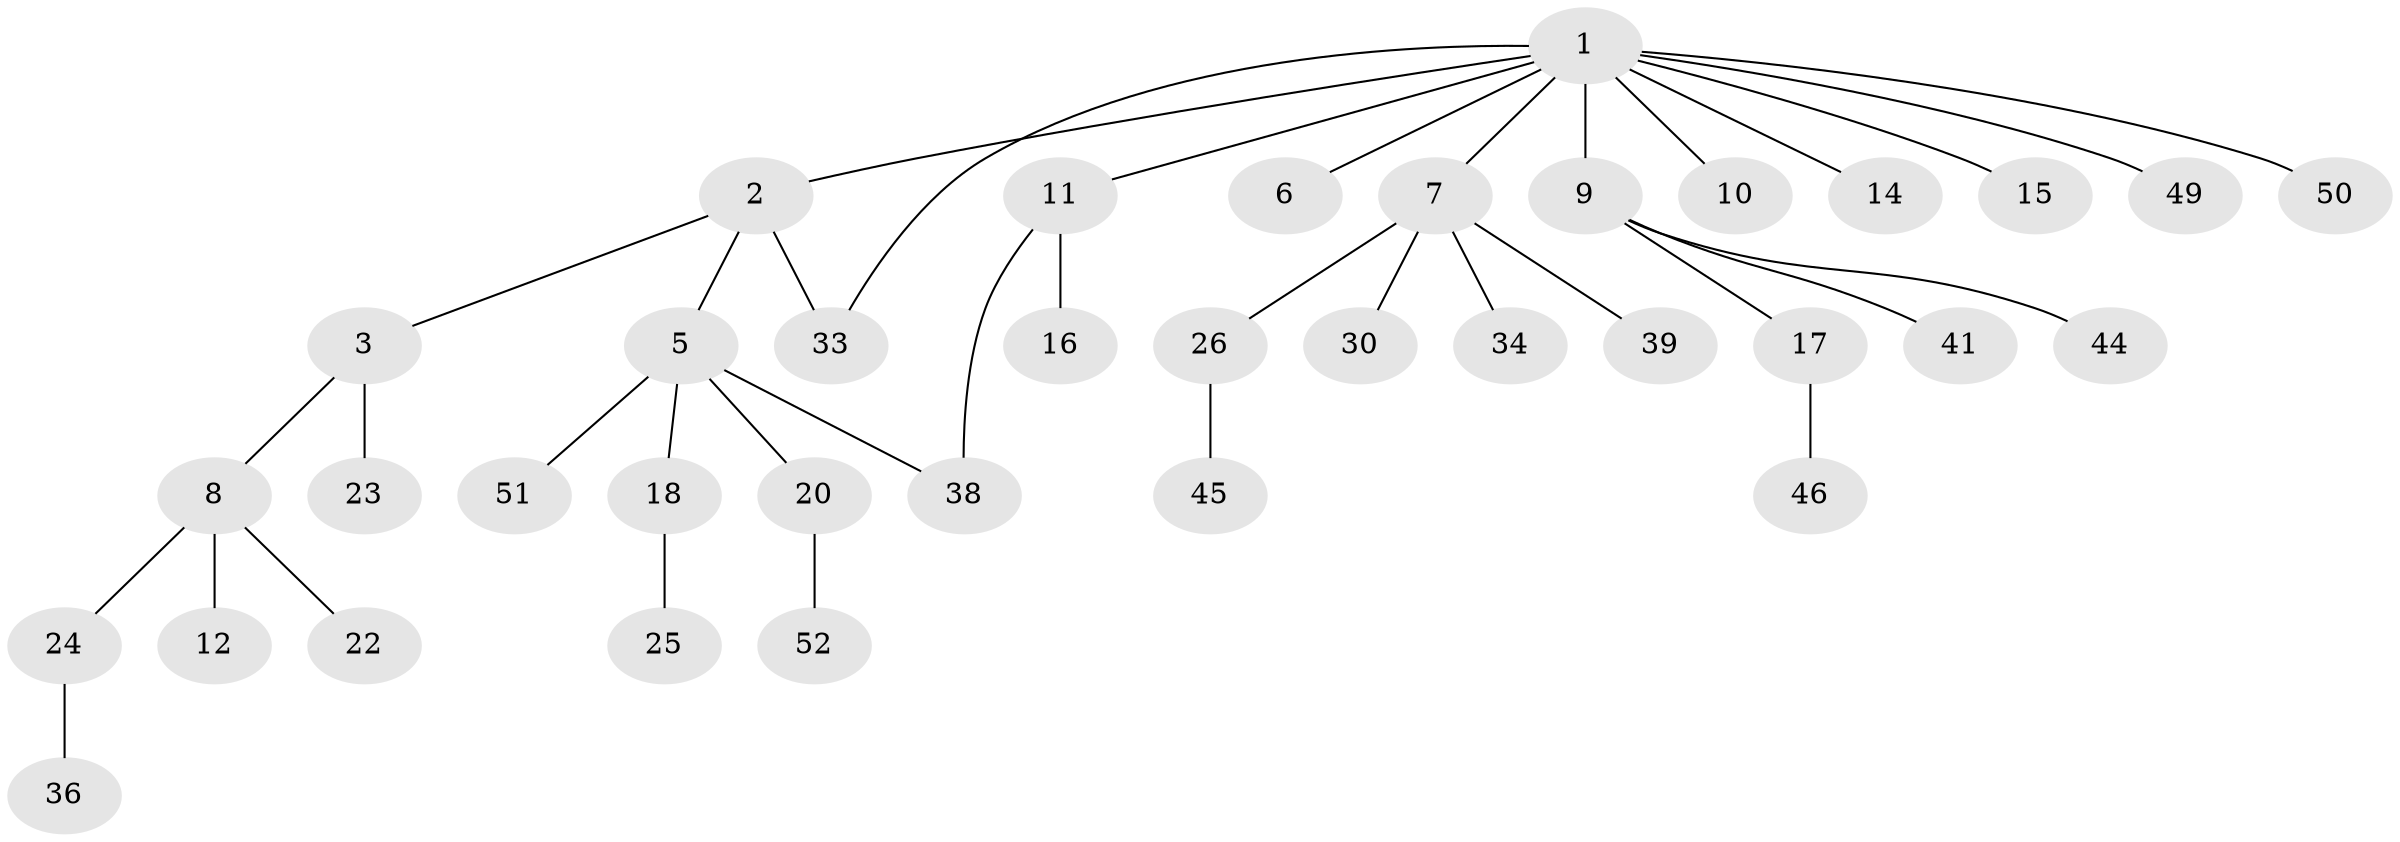 // original degree distribution, {7: 0.018518518518518517, 5: 0.037037037037037035, 4: 0.07407407407407407, 6: 0.018518518518518517, 2: 0.2777777777777778, 3: 0.09259259259259259, 1: 0.48148148148148145}
// Generated by graph-tools (version 1.1) at 2025/10/02/27/25 16:10:55]
// undirected, 36 vertices, 37 edges
graph export_dot {
graph [start="1"]
  node [color=gray90,style=filled];
  1 [super="+4"];
  2 [super="+29"];
  3 [super="+13"];
  5 [super="+21"];
  6 [super="+31"];
  7 [super="+19"];
  8 [super="+37"];
  9 [super="+40"];
  10;
  11 [super="+27"];
  12;
  14;
  15;
  16 [super="+32"];
  17 [super="+28"];
  18;
  20 [super="+43"];
  22;
  23;
  24 [super="+35"];
  25 [super="+48"];
  26 [super="+53"];
  30;
  33 [super="+47"];
  34;
  36 [super="+42"];
  38;
  39;
  41;
  44;
  45;
  46;
  49;
  50 [super="+54"];
  51;
  52;
  1 -- 2;
  1 -- 6;
  1 -- 10;
  1 -- 11;
  1 -- 14;
  1 -- 33;
  1 -- 49;
  1 -- 50;
  1 -- 7;
  1 -- 9;
  1 -- 15;
  2 -- 3;
  2 -- 5;
  2 -- 33;
  3 -- 8;
  3 -- 23;
  5 -- 18;
  5 -- 20;
  5 -- 51;
  5 -- 38;
  7 -- 26;
  7 -- 34;
  7 -- 39;
  7 -- 30;
  8 -- 12;
  8 -- 22;
  8 -- 24;
  9 -- 17;
  9 -- 44;
  9 -- 41;
  11 -- 16;
  11 -- 38;
  17 -- 46;
  18 -- 25;
  20 -- 52;
  24 -- 36;
  26 -- 45;
}
